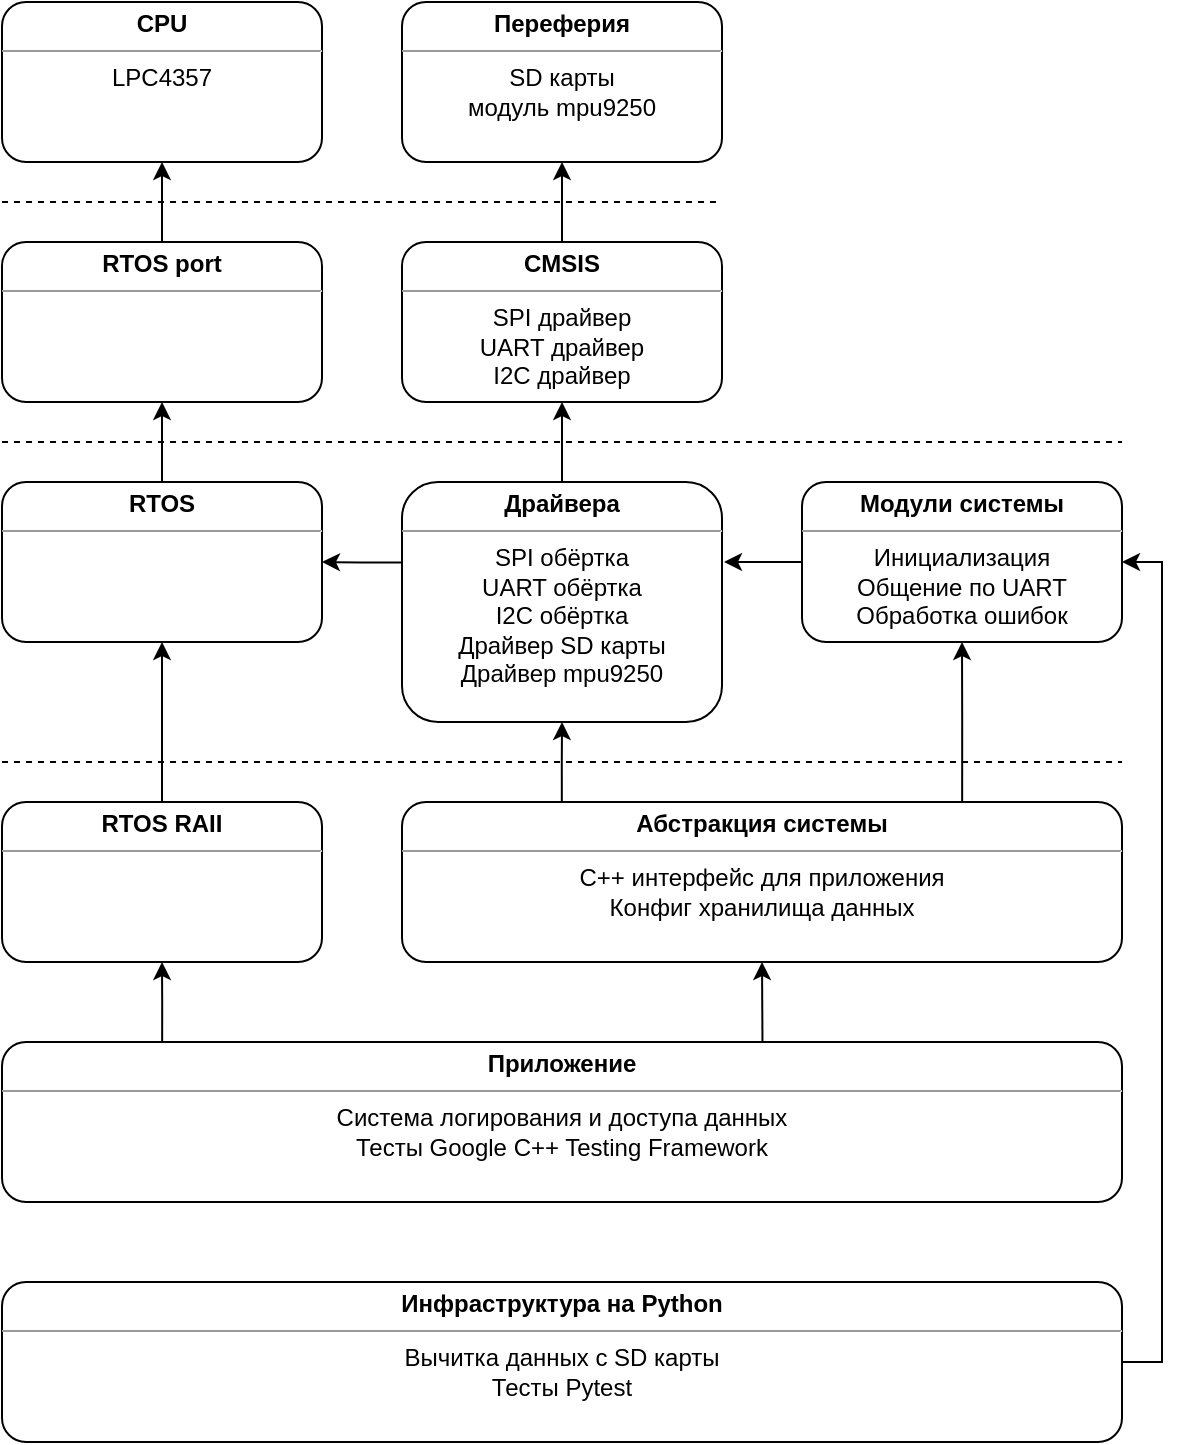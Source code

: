 <mxfile version="24.2.5" type="device">
  <diagram id="XqnZwgFz175NEXh2xCFe" name="Page-1">
    <mxGraphModel dx="1434" dy="844" grid="1" gridSize="10" guides="1" tooltips="1" connect="1" arrows="1" fold="1" page="1" pageScale="1" pageWidth="827" pageHeight="1169" math="0" shadow="0">
      <root>
        <mxCell id="0" />
        <mxCell id="1" parent="0" />
        <mxCell id="nR5WkCoB2VeYr0q5t5iI-2" value="&lt;p style=&quot;margin: 0px ; margin-top: 4px ; text-align: center&quot;&gt;&lt;b&gt;CPU&lt;/b&gt;&lt;/p&gt;&lt;hr size=&quot;1&quot;&gt;&lt;div style=&quot;text-align: center ; height: 2px&quot;&gt;LPC4357&lt;/div&gt;" style="verticalAlign=top;align=left;overflow=fill;fontSize=12;fontFamily=Helvetica;html=1;rounded=1;" parent="1" vertex="1">
          <mxGeometry x="40" y="40" width="160" height="80" as="geometry" />
        </mxCell>
        <mxCell id="nR5WkCoB2VeYr0q5t5iI-3" value="&lt;p style=&quot;margin: 0px ; margin-top: 4px ; text-align: center&quot;&gt;&lt;b&gt;Переферия&lt;/b&gt;&lt;/p&gt;&lt;hr size=&quot;1&quot;&gt;&lt;div style=&quot;height: 2px&quot;&gt;&lt;div&gt;&lt;div style=&quot;text-align: center&quot;&gt;&lt;span&gt;SD карты&lt;/span&gt;&lt;/div&gt;&lt;span&gt;&lt;div style=&quot;text-align: center&quot;&gt;&lt;span&gt;модуль mpu9250&lt;/span&gt;&lt;/div&gt;&lt;/span&gt;&lt;/div&gt;&lt;/div&gt;" style="verticalAlign=top;align=left;overflow=fill;fontSize=12;fontFamily=Helvetica;html=1;rounded=1;" parent="1" vertex="1">
          <mxGeometry x="240" y="40" width="160" height="80" as="geometry" />
        </mxCell>
        <mxCell id="nR5WkCoB2VeYr0q5t5iI-6" value="" style="edgeStyle=orthogonalEdgeStyle;rounded=0;orthogonalLoop=1;jettySize=auto;html=1;" parent="1" source="nR5WkCoB2VeYr0q5t5iI-4" target="nR5WkCoB2VeYr0q5t5iI-2" edge="1">
          <mxGeometry relative="1" as="geometry" />
        </mxCell>
        <mxCell id="nR5WkCoB2VeYr0q5t5iI-4" value="&lt;p style=&quot;margin: 0px ; margin-top: 4px ; text-align: center&quot;&gt;&lt;b&gt;RTOS port&lt;/b&gt;&lt;/p&gt;&lt;hr size=&quot;1&quot;&gt;&lt;div style=&quot;text-align: center ; height: 2px&quot;&gt;&lt;br&gt;&lt;/div&gt;" style="verticalAlign=top;align=left;overflow=fill;fontSize=12;fontFamily=Helvetica;html=1;rounded=1;" parent="1" vertex="1">
          <mxGeometry x="40" y="160" width="160" height="80" as="geometry" />
        </mxCell>
        <mxCell id="nR5WkCoB2VeYr0q5t5iI-7" value="" style="edgeStyle=orthogonalEdgeStyle;rounded=0;orthogonalLoop=1;jettySize=auto;html=1;" parent="1" source="nR5WkCoB2VeYr0q5t5iI-5" target="nR5WkCoB2VeYr0q5t5iI-4" edge="1">
          <mxGeometry relative="1" as="geometry" />
        </mxCell>
        <mxCell id="nR5WkCoB2VeYr0q5t5iI-5" value="&lt;p style=&quot;margin: 0px ; margin-top: 4px ; text-align: center&quot;&gt;&lt;b&gt;RTOS&lt;/b&gt;&lt;/p&gt;&lt;hr size=&quot;1&quot;&gt;&lt;div style=&quot;text-align: center ; height: 2px&quot;&gt;&lt;br&gt;&lt;/div&gt;" style="verticalAlign=top;align=left;overflow=fill;fontSize=12;fontFamily=Helvetica;html=1;rounded=1;" parent="1" vertex="1">
          <mxGeometry x="40" y="280" width="160" height="80" as="geometry" />
        </mxCell>
        <mxCell id="nR5WkCoB2VeYr0q5t5iI-9" value="" style="edgeStyle=orthogonalEdgeStyle;rounded=0;orthogonalLoop=1;jettySize=auto;html=1;" parent="1" source="nR5WkCoB2VeYr0q5t5iI-8" target="nR5WkCoB2VeYr0q5t5iI-3" edge="1">
          <mxGeometry relative="1" as="geometry" />
        </mxCell>
        <mxCell id="nR5WkCoB2VeYr0q5t5iI-8" value="&lt;p style=&quot;margin: 0px ; margin-top: 4px ; text-align: center&quot;&gt;&lt;b&gt;CMSIS&lt;/b&gt;&lt;/p&gt;&lt;hr size=&quot;1&quot;&gt;&lt;div style=&quot;height: 2px&quot;&gt;&lt;div style=&quot;text-align: center&quot;&gt;SPI драйвер&lt;br&gt;UART драйвер&lt;br&gt;I2C драйвер&lt;/div&gt;&lt;/div&gt;" style="verticalAlign=top;align=left;overflow=fill;fontSize=12;fontFamily=Helvetica;html=1;rounded=1;" parent="1" vertex="1">
          <mxGeometry x="240" y="160" width="160" height="80" as="geometry" />
        </mxCell>
        <mxCell id="nR5WkCoB2VeYr0q5t5iI-11" value="" style="edgeStyle=orthogonalEdgeStyle;rounded=0;orthogonalLoop=1;jettySize=auto;html=1;" parent="1" source="nR5WkCoB2VeYr0q5t5iI-10" target="nR5WkCoB2VeYr0q5t5iI-8" edge="1">
          <mxGeometry relative="1" as="geometry" />
        </mxCell>
        <mxCell id="nR5WkCoB2VeYr0q5t5iI-12" value="" style="edgeStyle=orthogonalEdgeStyle;rounded=0;orthogonalLoop=1;jettySize=auto;html=1;exitX=0.002;exitY=0.335;exitDx=0;exitDy=0;exitPerimeter=0;" parent="1" source="nR5WkCoB2VeYr0q5t5iI-10" target="nR5WkCoB2VeYr0q5t5iI-5" edge="1">
          <mxGeometry relative="1" as="geometry" />
        </mxCell>
        <mxCell id="nR5WkCoB2VeYr0q5t5iI-10" value="&lt;p style=&quot;margin: 0px ; margin-top: 4px ; text-align: center&quot;&gt;&lt;b&gt;Драйвера&lt;/b&gt;&lt;/p&gt;&lt;hr size=&quot;1&quot;&gt;&lt;div style=&quot;height: 2px&quot;&gt;&lt;div style=&quot;text-align: center&quot;&gt;SPI обёртка&lt;br&gt;UART обёртка&lt;br&gt;I2C обёртка&lt;/div&gt;&lt;div style=&quot;text-align: center&quot;&gt;Драйвер SD карты&lt;/div&gt;&lt;div style=&quot;text-align: center&quot;&gt;Драйвер mpu9250&lt;/div&gt;&lt;/div&gt;" style="verticalAlign=top;align=left;overflow=fill;fontSize=12;fontFamily=Helvetica;html=1;rounded=1;" parent="1" vertex="1">
          <mxGeometry x="240" y="280" width="160" height="120" as="geometry" />
        </mxCell>
        <mxCell id="nR5WkCoB2VeYr0q5t5iI-14" value="" style="edgeStyle=orthogonalEdgeStyle;rounded=0;orthogonalLoop=1;jettySize=auto;html=1;" parent="1" source="nR5WkCoB2VeYr0q5t5iI-13" edge="1">
          <mxGeometry relative="1" as="geometry">
            <mxPoint x="401" y="320" as="targetPoint" />
          </mxGeometry>
        </mxCell>
        <mxCell id="nR5WkCoB2VeYr0q5t5iI-13" value="&lt;p style=&quot;margin: 0px ; margin-top: 4px ; text-align: center&quot;&gt;&lt;b&gt;Модули системы&lt;/b&gt;&lt;/p&gt;&lt;hr size=&quot;1&quot;&gt;&lt;div style=&quot;text-align: center ; height: 2px&quot;&gt;Инициализация&lt;br&gt;Общение по UART&lt;br&gt;Обработка ошибок&lt;/div&gt;" style="verticalAlign=top;align=left;overflow=fill;fontSize=12;fontFamily=Helvetica;html=1;rounded=1;" parent="1" vertex="1">
          <mxGeometry x="440" y="280" width="160" height="80" as="geometry" />
        </mxCell>
        <mxCell id="nR5WkCoB2VeYr0q5t5iI-16" style="edgeStyle=orthogonalEdgeStyle;rounded=0;orthogonalLoop=1;jettySize=auto;html=1;exitX=0.222;exitY=0;exitDx=0;exitDy=0;entryX=0.5;entryY=1;entryDx=0;entryDy=0;exitPerimeter=0;" parent="1" source="nR5WkCoB2VeYr0q5t5iI-15" target="nR5WkCoB2VeYr0q5t5iI-10" edge="1">
          <mxGeometry relative="1" as="geometry" />
        </mxCell>
        <mxCell id="nR5WkCoB2VeYr0q5t5iI-17" style="edgeStyle=orthogonalEdgeStyle;rounded=0;orthogonalLoop=1;jettySize=auto;html=1;exitX=0.778;exitY=-0.004;exitDx=0;exitDy=0;entryX=0.5;entryY=1;entryDx=0;entryDy=0;exitPerimeter=0;" parent="1" source="nR5WkCoB2VeYr0q5t5iI-15" target="nR5WkCoB2VeYr0q5t5iI-13" edge="1">
          <mxGeometry relative="1" as="geometry" />
        </mxCell>
        <mxCell id="nR5WkCoB2VeYr0q5t5iI-15" value="&lt;p style=&quot;margin: 0px ; margin-top: 4px ; text-align: center&quot;&gt;&lt;b&gt;Абстракция системы&lt;/b&gt;&lt;/p&gt;&lt;hr size=&quot;1&quot;&gt;&lt;div style=&quot;text-align: center ; height: 2px&quot;&gt;C++ интерфейс для приложения&lt;br&gt;Конфиг хранилища данных&lt;/div&gt;" style="verticalAlign=top;align=left;overflow=fill;fontSize=12;fontFamily=Helvetica;html=1;rounded=1;" parent="1" vertex="1">
          <mxGeometry x="240" y="440" width="360" height="80" as="geometry" />
        </mxCell>
        <mxCell id="nR5WkCoB2VeYr0q5t5iI-19" style="edgeStyle=orthogonalEdgeStyle;rounded=0;orthogonalLoop=1;jettySize=auto;html=1;entryX=0.5;entryY=1;entryDx=0;entryDy=0;" parent="1" source="nR5WkCoB2VeYr0q5t5iI-18" target="nR5WkCoB2VeYr0q5t5iI-5" edge="1">
          <mxGeometry relative="1" as="geometry" />
        </mxCell>
        <mxCell id="nR5WkCoB2VeYr0q5t5iI-18" value="&lt;p style=&quot;margin: 0px ; margin-top: 4px ; text-align: center&quot;&gt;&lt;b&gt;RTOS RAII&lt;/b&gt;&lt;/p&gt;&lt;hr size=&quot;1&quot;&gt;&lt;div style=&quot;text-align: center ; height: 2px&quot;&gt;&lt;br&gt;&lt;/div&gt;" style="verticalAlign=top;align=left;overflow=fill;fontSize=12;fontFamily=Helvetica;html=1;rounded=1;" parent="1" vertex="1">
          <mxGeometry x="40" y="440" width="160" height="80" as="geometry" />
        </mxCell>
        <mxCell id="nR5WkCoB2VeYr0q5t5iI-21" style="edgeStyle=orthogonalEdgeStyle;rounded=0;orthogonalLoop=1;jettySize=auto;html=1;exitX=0.143;exitY=0.004;exitDx=0;exitDy=0;entryX=0.5;entryY=1;entryDx=0;entryDy=0;exitPerimeter=0;" parent="1" source="nR5WkCoB2VeYr0q5t5iI-20" target="nR5WkCoB2VeYr0q5t5iI-18" edge="1">
          <mxGeometry relative="1" as="geometry" />
        </mxCell>
        <mxCell id="nR5WkCoB2VeYr0q5t5iI-22" style="edgeStyle=orthogonalEdgeStyle;rounded=0;orthogonalLoop=1;jettySize=auto;html=1;entryX=0.5;entryY=1;entryDx=0;entryDy=0;exitX=0.679;exitY=-0.004;exitDx=0;exitDy=0;exitPerimeter=0;" parent="1" source="nR5WkCoB2VeYr0q5t5iI-20" target="nR5WkCoB2VeYr0q5t5iI-15" edge="1">
          <mxGeometry relative="1" as="geometry" />
        </mxCell>
        <mxCell id="nR5WkCoB2VeYr0q5t5iI-20" value="&lt;p style=&quot;margin: 0px ; margin-top: 4px ; text-align: center&quot;&gt;&lt;b&gt;Приложение&lt;/b&gt;&lt;/p&gt;&lt;hr size=&quot;1&quot;&gt;&lt;div style=&quot;text-align: center ; height: 2px&quot;&gt;Система логирования и доступа данных&lt;br&gt;Тесты Google C++ Testing Framework&lt;/div&gt;" style="verticalAlign=top;align=left;overflow=fill;fontSize=12;fontFamily=Helvetica;html=1;rounded=1;" parent="1" vertex="1">
          <mxGeometry x="40" y="560" width="560" height="80" as="geometry" />
        </mxCell>
        <mxCell id="nR5WkCoB2VeYr0q5t5iI-24" style="edgeStyle=orthogonalEdgeStyle;rounded=0;orthogonalLoop=1;jettySize=auto;html=1;entryX=1;entryY=0.5;entryDx=0;entryDy=0;exitX=1;exitY=0.5;exitDx=0;exitDy=0;" parent="1" source="nR5WkCoB2VeYr0q5t5iI-23" target="nR5WkCoB2VeYr0q5t5iI-13" edge="1">
          <mxGeometry relative="1" as="geometry" />
        </mxCell>
        <mxCell id="nR5WkCoB2VeYr0q5t5iI-23" value="&lt;p style=&quot;margin: 0px ; margin-top: 4px ; text-align: center&quot;&gt;&lt;b&gt;Инфраструктура на Python&lt;/b&gt;&lt;/p&gt;&lt;hr size=&quot;1&quot;&gt;&lt;div style=&quot;text-align: center ; height: 2px&quot;&gt;Вычитка данных с SD карты&lt;br&gt;Тесты Pytest&lt;/div&gt;" style="verticalAlign=top;align=left;overflow=fill;fontSize=12;fontFamily=Helvetica;html=1;rounded=1;" parent="1" vertex="1">
          <mxGeometry x="40" y="680" width="560" height="80" as="geometry" />
        </mxCell>
        <mxCell id="nR5WkCoB2VeYr0q5t5iI-25" value="" style="endArrow=none;dashed=1;html=1;" parent="1" edge="1">
          <mxGeometry width="50" height="50" relative="1" as="geometry">
            <mxPoint x="40" y="140" as="sourcePoint" />
            <mxPoint x="400" y="140" as="targetPoint" />
          </mxGeometry>
        </mxCell>
        <mxCell id="nR5WkCoB2VeYr0q5t5iI-26" value="" style="endArrow=none;dashed=1;html=1;" parent="1" edge="1">
          <mxGeometry width="50" height="50" relative="1" as="geometry">
            <mxPoint x="40" y="260" as="sourcePoint" />
            <mxPoint x="600" y="260" as="targetPoint" />
          </mxGeometry>
        </mxCell>
        <mxCell id="nR5WkCoB2VeYr0q5t5iI-27" value="" style="endArrow=none;dashed=1;html=1;" parent="1" edge="1">
          <mxGeometry width="50" height="50" relative="1" as="geometry">
            <mxPoint x="40" y="420.0" as="sourcePoint" />
            <mxPoint x="600" y="420.0" as="targetPoint" />
          </mxGeometry>
        </mxCell>
      </root>
    </mxGraphModel>
  </diagram>
</mxfile>
